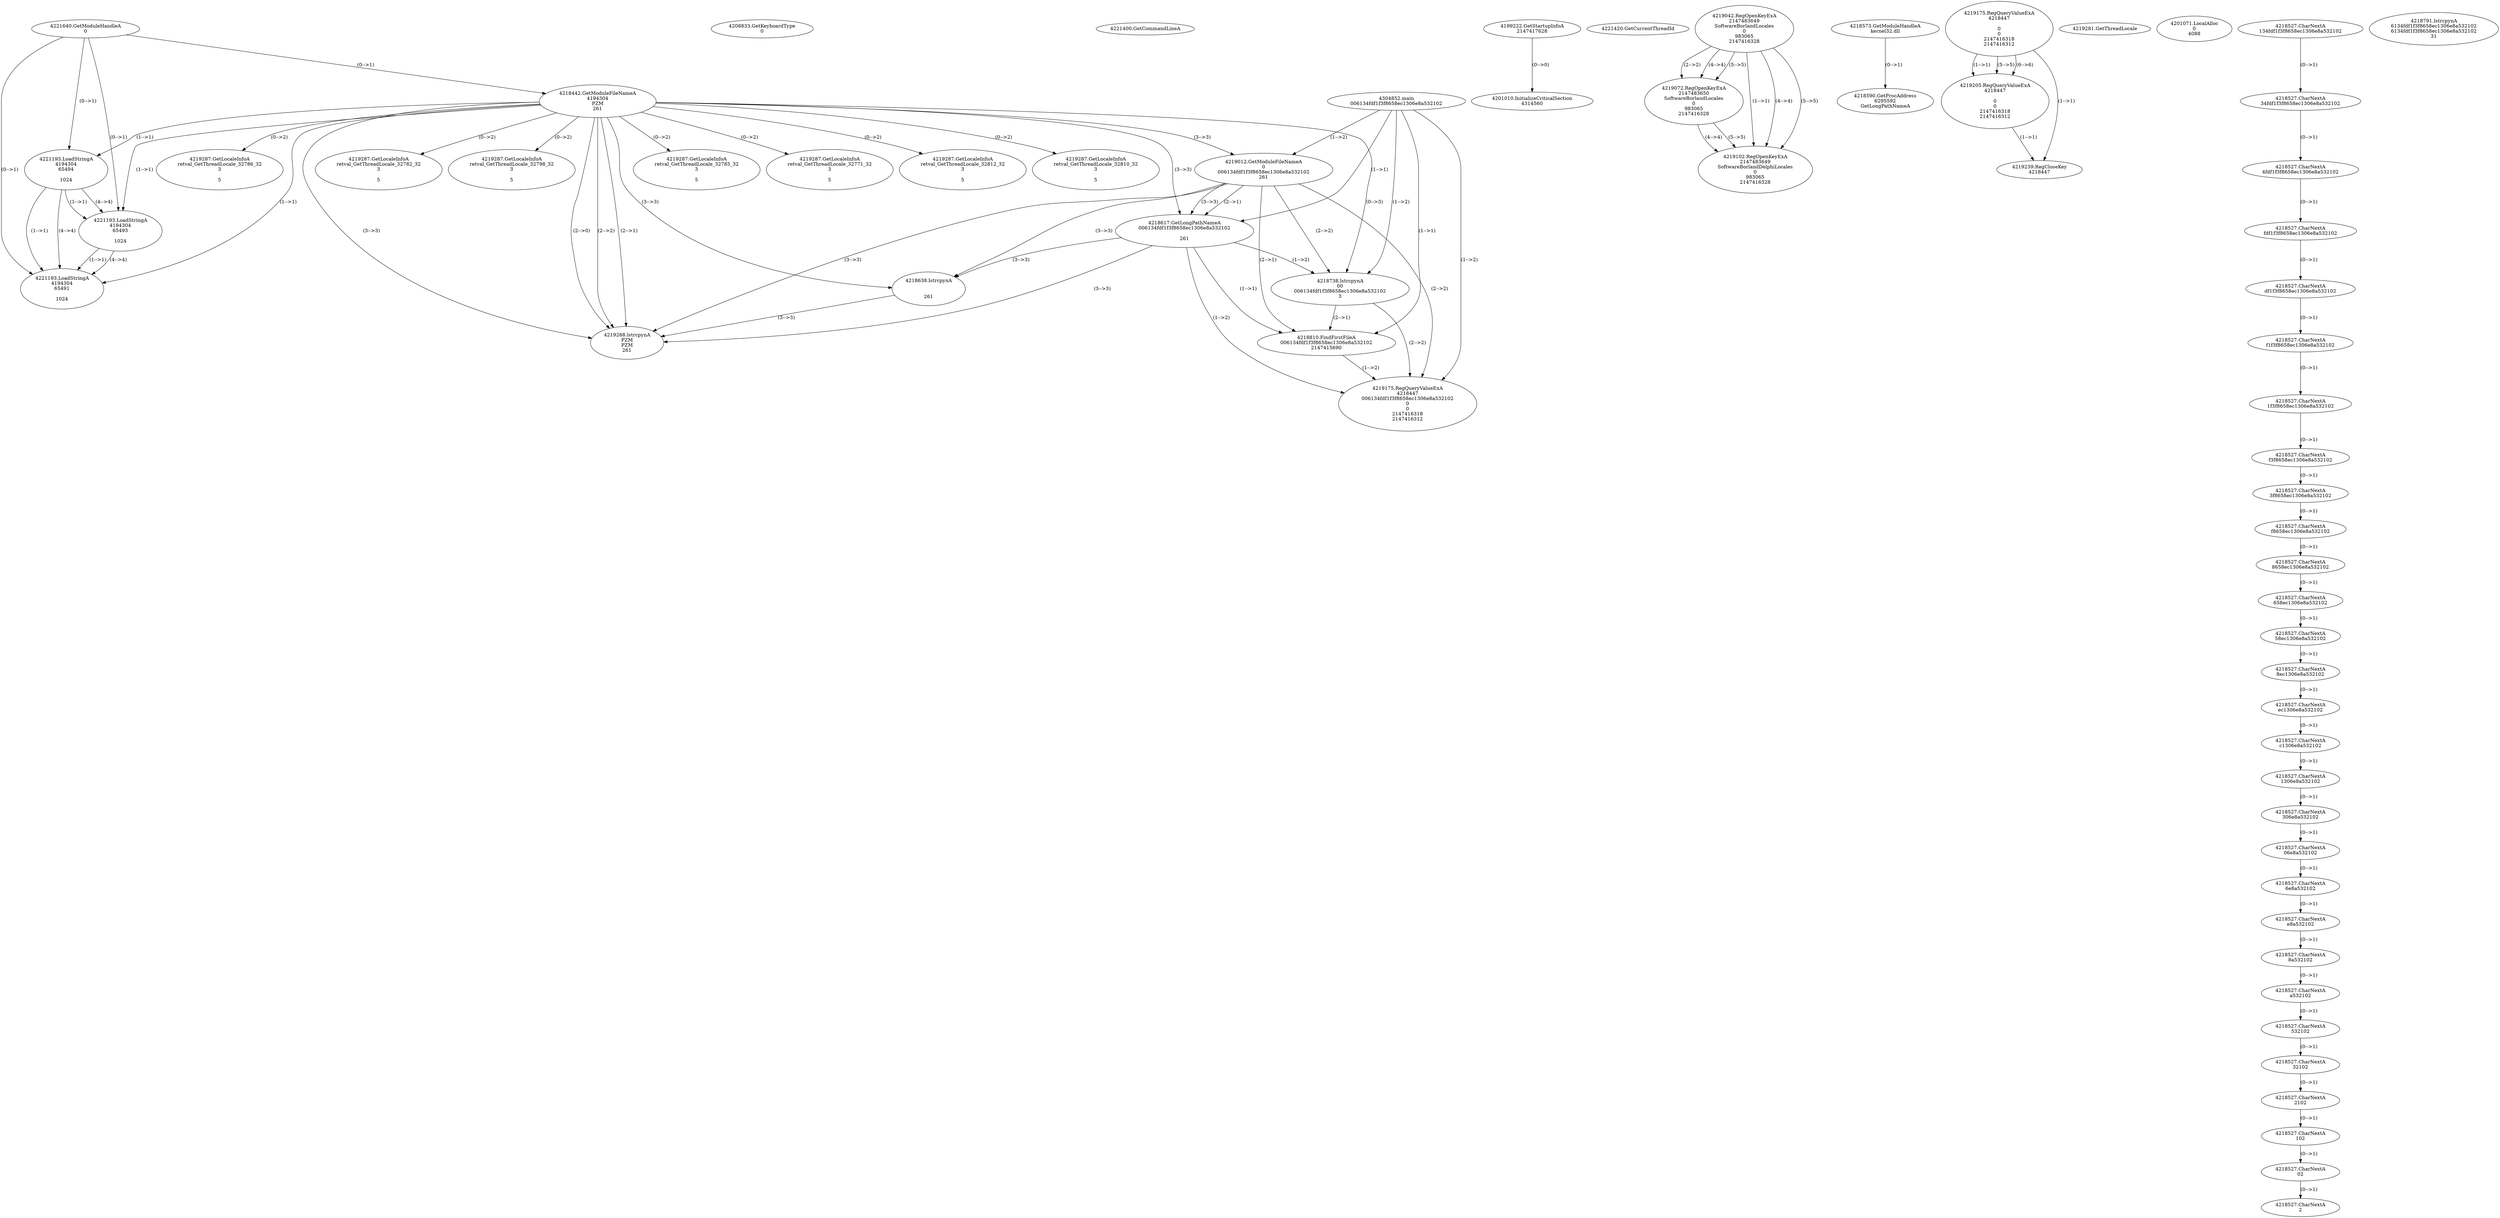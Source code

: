 // Global SCDG with merge call
digraph {
	0 [label="4304852.main
006134fdf1f3f8658ec1306e8a532102"]
	1 [label="4221640.GetModuleHandleA
0"]
	2 [label="4208833.GetKeyboardType
0"]
	3 [label="4221400.GetCommandLineA
"]
	4 [label="4199222.GetStartupInfoA
2147417628"]
	5 [label="4221420.GetCurrentThreadId
"]
	6 [label="4218442.GetModuleFileNameA
4194304
PZM
261"]
	1 -> 6 [label="(0-->1)"]
	7 [label="4219012.GetModuleFileNameA
0
006134fdf1f3f8658ec1306e8a532102
261"]
	0 -> 7 [label="(1-->2)"]
	6 -> 7 [label="(3-->3)"]
	8 [label="4219042.RegOpenKeyExA
2147483649
Software\Borland\Locales
0
983065
2147416328"]
	9 [label="4218573.GetModuleHandleA
kernel32.dll"]
	10 [label="4218590.GetProcAddress
6295592
GetLongPathNameA"]
	9 -> 10 [label="(0-->1)"]
	11 [label="4218617.GetLongPathNameA
006134fdf1f3f8658ec1306e8a532102

261"]
	0 -> 11 [label="(1-->1)"]
	7 -> 11 [label="(2-->1)"]
	6 -> 11 [label="(3-->3)"]
	7 -> 11 [label="(3-->3)"]
	12 [label="4218638.lstrcpynA


261"]
	6 -> 12 [label="(3-->3)"]
	7 -> 12 [label="(3-->3)"]
	11 -> 12 [label="(3-->3)"]
	13 [label="4219175.RegQueryValueExA
4218447

0
0
2147416318
2147416312"]
	14 [label="4219205.RegQueryValueExA
4218447

0
0
2147416318
2147416312"]
	13 -> 14 [label="(1-->1)"]
	13 -> 14 [label="(5-->5)"]
	13 -> 14 [label="(6-->6)"]
	15 [label="4219239.RegCloseKey
4218447"]
	13 -> 15 [label="(1-->1)"]
	14 -> 15 [label="(1-->1)"]
	16 [label="4219268.lstrcpynA
PZM
PZM
261"]
	6 -> 16 [label="(2-->1)"]
	6 -> 16 [label="(2-->2)"]
	6 -> 16 [label="(3-->3)"]
	7 -> 16 [label="(3-->3)"]
	11 -> 16 [label="(3-->3)"]
	12 -> 16 [label="(3-->3)"]
	6 -> 16 [label="(2-->0)"]
	17 [label="4219281.GetThreadLocale
"]
	18 [label="4219287.GetLocaleInfoA
retval_GetThreadLocale_32786_32
3

5"]
	6 -> 18 [label="(0-->2)"]
	19 [label="4221193.LoadStringA
4194304
65494

1024"]
	1 -> 19 [label="(0-->1)"]
	6 -> 19 [label="(1-->1)"]
	20 [label="4221193.LoadStringA
4194304
65493

1024"]
	1 -> 20 [label="(0-->1)"]
	6 -> 20 [label="(1-->1)"]
	19 -> 20 [label="(1-->1)"]
	19 -> 20 [label="(4-->4)"]
	21 [label="4219072.RegOpenKeyExA
2147483650
Software\Borland\Locales
0
983065
2147416328"]
	8 -> 21 [label="(2-->2)"]
	8 -> 21 [label="(4-->4)"]
	8 -> 21 [label="(5-->5)"]
	22 [label="4219102.RegOpenKeyExA
2147483649
Software\Borland\Delphi\Locales
0
983065
2147416328"]
	8 -> 22 [label="(1-->1)"]
	8 -> 22 [label="(4-->4)"]
	21 -> 22 [label="(4-->4)"]
	8 -> 22 [label="(5-->5)"]
	21 -> 22 [label="(5-->5)"]
	23 [label="4219287.GetLocaleInfoA
retval_GetThreadLocale_32782_32
3

5"]
	6 -> 23 [label="(0-->2)"]
	24 [label="4201010.InitializeCriticalSection
4314560"]
	4 -> 24 [label="(0-->0)"]
	25 [label="4201071.LocalAlloc
0
4088"]
	26 [label="4219287.GetLocaleInfoA
retval_GetThreadLocale_32798_32
3

5"]
	6 -> 26 [label="(0-->2)"]
	27 [label="4218738.lstrcpynA
00
006134fdf1f3f8658ec1306e8a532102
3"]
	0 -> 27 [label="(1-->2)"]
	7 -> 27 [label="(2-->2)"]
	11 -> 27 [label="(1-->2)"]
	6 -> 27 [label="(0-->3)"]
	28 [label="4218527.CharNextA
134fdf1f3f8658ec1306e8a532102"]
	29 [label="4218527.CharNextA
34fdf1f3f8658ec1306e8a532102"]
	28 -> 29 [label="(0-->1)"]
	30 [label="4218527.CharNextA
4fdf1f3f8658ec1306e8a532102"]
	29 -> 30 [label="(0-->1)"]
	31 [label="4218527.CharNextA
fdf1f3f8658ec1306e8a532102"]
	30 -> 31 [label="(0-->1)"]
	32 [label="4218527.CharNextA
df1f3f8658ec1306e8a532102"]
	31 -> 32 [label="(0-->1)"]
	33 [label="4218527.CharNextA
f1f3f8658ec1306e8a532102"]
	32 -> 33 [label="(0-->1)"]
	34 [label="4218527.CharNextA
1f3f8658ec1306e8a532102"]
	33 -> 34 [label="(0-->1)"]
	35 [label="4218527.CharNextA
f3f8658ec1306e8a532102"]
	34 -> 35 [label="(0-->1)"]
	36 [label="4218527.CharNextA
3f8658ec1306e8a532102"]
	35 -> 36 [label="(0-->1)"]
	37 [label="4218527.CharNextA
f8658ec1306e8a532102"]
	36 -> 37 [label="(0-->1)"]
	38 [label="4218527.CharNextA
8658ec1306e8a532102"]
	37 -> 38 [label="(0-->1)"]
	39 [label="4218527.CharNextA
658ec1306e8a532102"]
	38 -> 39 [label="(0-->1)"]
	40 [label="4218527.CharNextA
58ec1306e8a532102"]
	39 -> 40 [label="(0-->1)"]
	41 [label="4218527.CharNextA
8ec1306e8a532102"]
	40 -> 41 [label="(0-->1)"]
	42 [label="4218527.CharNextA
ec1306e8a532102"]
	41 -> 42 [label="(0-->1)"]
	43 [label="4218527.CharNextA
c1306e8a532102"]
	42 -> 43 [label="(0-->1)"]
	44 [label="4218527.CharNextA
1306e8a532102"]
	43 -> 44 [label="(0-->1)"]
	45 [label="4218527.CharNextA
306e8a532102"]
	44 -> 45 [label="(0-->1)"]
	46 [label="4218527.CharNextA
06e8a532102"]
	45 -> 46 [label="(0-->1)"]
	47 [label="4218527.CharNextA
6e8a532102"]
	46 -> 47 [label="(0-->1)"]
	48 [label="4218527.CharNextA
e8a532102"]
	47 -> 48 [label="(0-->1)"]
	49 [label="4218527.CharNextA
8a532102"]
	48 -> 49 [label="(0-->1)"]
	50 [label="4218527.CharNextA
a532102"]
	49 -> 50 [label="(0-->1)"]
	51 [label="4218527.CharNextA
532102"]
	50 -> 51 [label="(0-->1)"]
	52 [label="4218527.CharNextA
32102"]
	51 -> 52 [label="(0-->1)"]
	53 [label="4218527.CharNextA
2102"]
	52 -> 53 [label="(0-->1)"]
	54 [label="4218527.CharNextA
102"]
	53 -> 54 [label="(0-->1)"]
	55 [label="4218527.CharNextA
02"]
	54 -> 55 [label="(0-->1)"]
	56 [label="4218527.CharNextA
2"]
	55 -> 56 [label="(0-->1)"]
	57 [label="4218791.lstrcpynA
6134fdf1f3f8658ec1306e8a532102
6134fdf1f3f8658ec1306e8a532102
31"]
	58 [label="4218810.FindFirstFileA
006134fdf1f3f8658ec1306e8a532102
2147415690"]
	0 -> 58 [label="(1-->1)"]
	7 -> 58 [label="(2-->1)"]
	11 -> 58 [label="(1-->1)"]
	27 -> 58 [label="(2-->1)"]
	59 [label="4219175.RegQueryValueExA
4218447
006134fdf1f3f8658ec1306e8a532102
0
0
2147416318
2147416312"]
	0 -> 59 [label="(1-->2)"]
	7 -> 59 [label="(2-->2)"]
	11 -> 59 [label="(1-->2)"]
	27 -> 59 [label="(2-->2)"]
	58 -> 59 [label="(1-->2)"]
	60 [label="4219287.GetLocaleInfoA
retval_GetThreadLocale_32785_32
3

5"]
	6 -> 60 [label="(0-->2)"]
	61 [label="4221193.LoadStringA
4194304
65491

1024"]
	1 -> 61 [label="(0-->1)"]
	6 -> 61 [label="(1-->1)"]
	19 -> 61 [label="(1-->1)"]
	20 -> 61 [label="(1-->1)"]
	19 -> 61 [label="(4-->4)"]
	20 -> 61 [label="(4-->4)"]
	62 [label="4219287.GetLocaleInfoA
retval_GetThreadLocale_32771_32
3

5"]
	6 -> 62 [label="(0-->2)"]
	63 [label="4219287.GetLocaleInfoA
retval_GetThreadLocale_32812_32
3

5"]
	6 -> 63 [label="(0-->2)"]
	64 [label="4219287.GetLocaleInfoA
retval_GetThreadLocale_32810_32
3

5"]
	6 -> 64 [label="(0-->2)"]
}
